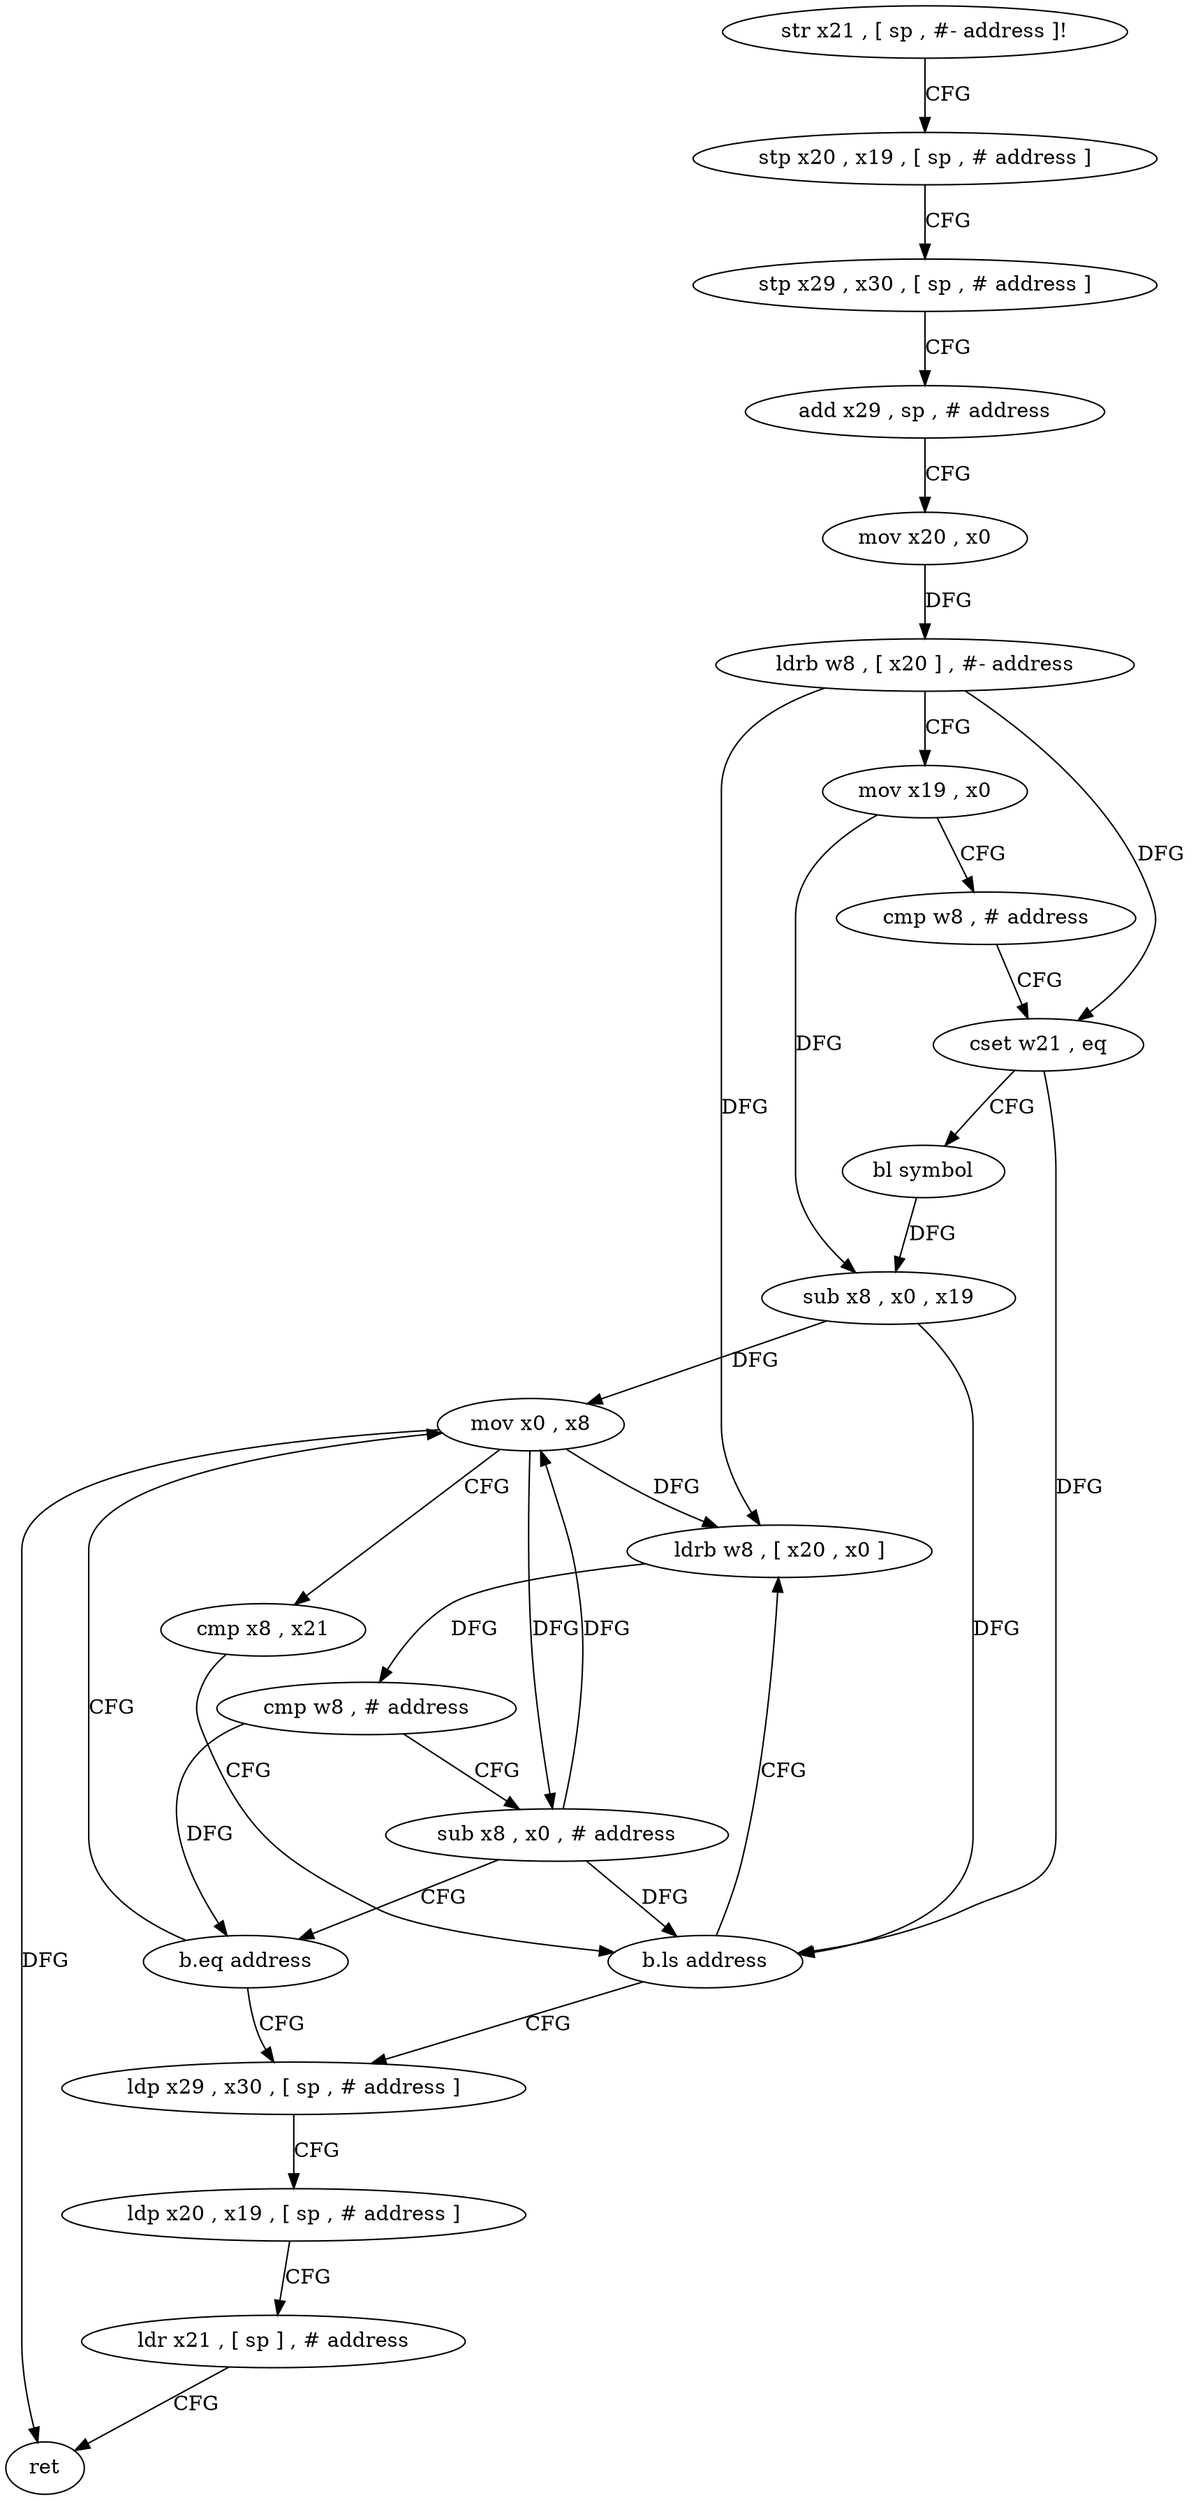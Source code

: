 digraph "func" {
"4233784" [label = "str x21 , [ sp , #- address ]!" ]
"4233788" [label = "stp x20 , x19 , [ sp , # address ]" ]
"4233792" [label = "stp x29 , x30 , [ sp , # address ]" ]
"4233796" [label = "add x29 , sp , # address" ]
"4233800" [label = "mov x20 , x0" ]
"4233804" [label = "ldrb w8 , [ x20 ] , #- address" ]
"4233808" [label = "mov x19 , x0" ]
"4233812" [label = "cmp w8 , # address" ]
"4233816" [label = "cset w21 , eq" ]
"4233820" [label = "bl symbol" ]
"4233824" [label = "sub x8 , x0 , x19" ]
"4233828" [label = "mov x0 , x8" ]
"4233856" [label = "ldp x29 , x30 , [ sp , # address ]" ]
"4233860" [label = "ldp x20 , x19 , [ sp , # address ]" ]
"4233864" [label = "ldr x21 , [ sp ] , # address" ]
"4233868" [label = "ret" ]
"4233840" [label = "ldrb w8 , [ x20 , x0 ]" ]
"4233844" [label = "cmp w8 , # address" ]
"4233848" [label = "sub x8 , x0 , # address" ]
"4233852" [label = "b.eq address" ]
"4233832" [label = "cmp x8 , x21" ]
"4233836" [label = "b.ls address" ]
"4233784" -> "4233788" [ label = "CFG" ]
"4233788" -> "4233792" [ label = "CFG" ]
"4233792" -> "4233796" [ label = "CFG" ]
"4233796" -> "4233800" [ label = "CFG" ]
"4233800" -> "4233804" [ label = "DFG" ]
"4233804" -> "4233808" [ label = "CFG" ]
"4233804" -> "4233816" [ label = "DFG" ]
"4233804" -> "4233840" [ label = "DFG" ]
"4233808" -> "4233812" [ label = "CFG" ]
"4233808" -> "4233824" [ label = "DFG" ]
"4233812" -> "4233816" [ label = "CFG" ]
"4233816" -> "4233820" [ label = "CFG" ]
"4233816" -> "4233836" [ label = "DFG" ]
"4233820" -> "4233824" [ label = "DFG" ]
"4233824" -> "4233828" [ label = "DFG" ]
"4233824" -> "4233836" [ label = "DFG" ]
"4233828" -> "4233832" [ label = "CFG" ]
"4233828" -> "4233868" [ label = "DFG" ]
"4233828" -> "4233840" [ label = "DFG" ]
"4233828" -> "4233848" [ label = "DFG" ]
"4233856" -> "4233860" [ label = "CFG" ]
"4233860" -> "4233864" [ label = "CFG" ]
"4233864" -> "4233868" [ label = "CFG" ]
"4233840" -> "4233844" [ label = "DFG" ]
"4233844" -> "4233848" [ label = "CFG" ]
"4233844" -> "4233852" [ label = "DFG" ]
"4233848" -> "4233852" [ label = "CFG" ]
"4233848" -> "4233828" [ label = "DFG" ]
"4233848" -> "4233836" [ label = "DFG" ]
"4233852" -> "4233828" [ label = "CFG" ]
"4233852" -> "4233856" [ label = "CFG" ]
"4233832" -> "4233836" [ label = "CFG" ]
"4233836" -> "4233856" [ label = "CFG" ]
"4233836" -> "4233840" [ label = "CFG" ]
}
